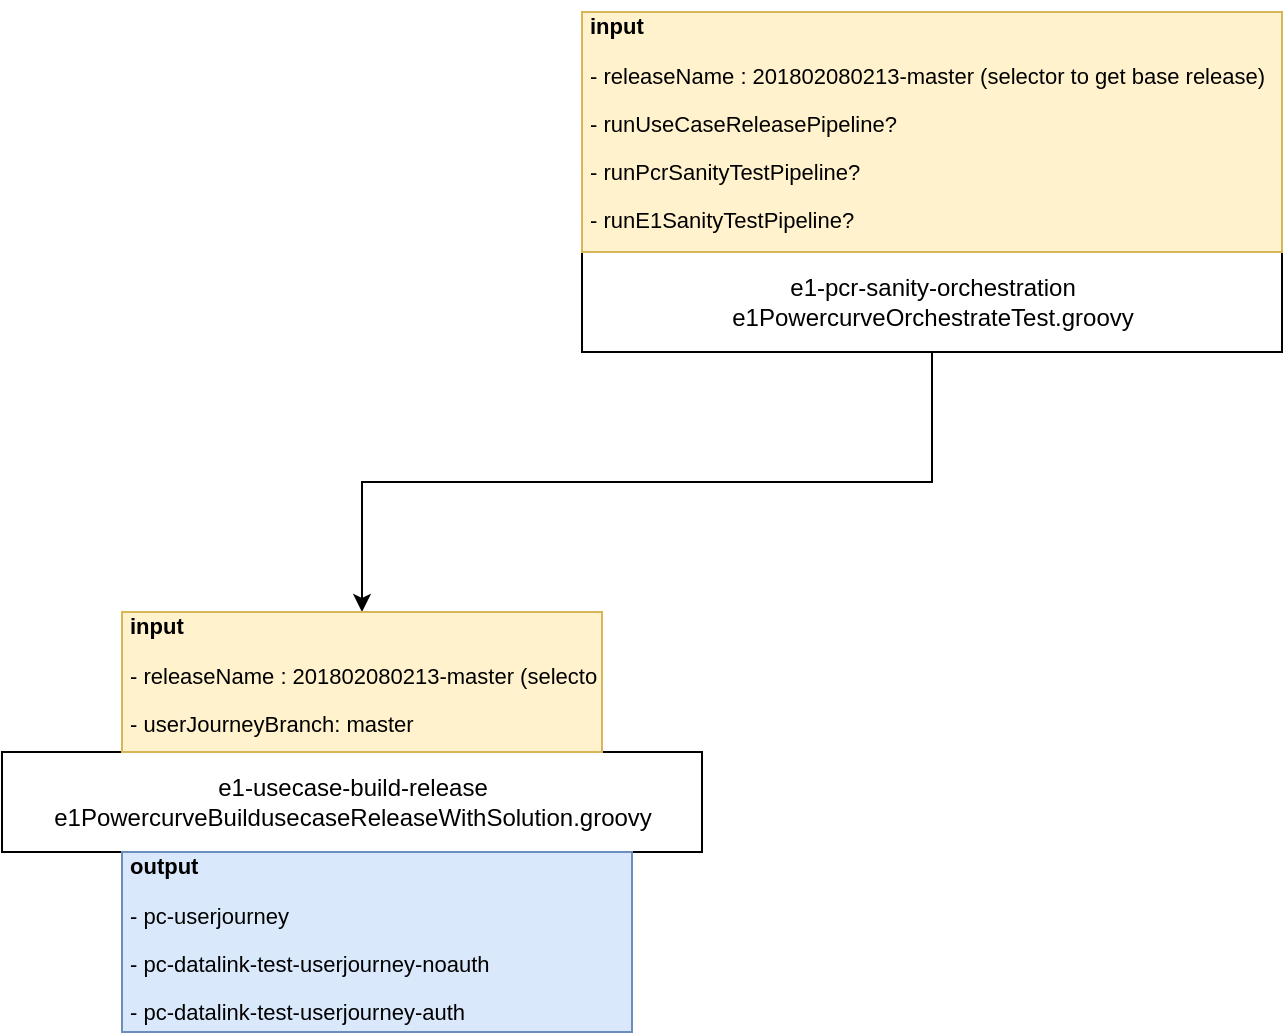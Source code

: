 <mxfile version="12.0.2" type="github" pages="1"><diagram id="nh97f3DB8T6fAiTZEevC" name="Page-1"><mxGraphModel dx="1085" dy="572" grid="1" gridSize="10" guides="1" tooltips="1" connect="1" arrows="1" fold="1" page="1" pageScale="1" pageWidth="9091" pageHeight="9013" math="0" shadow="0"><root><mxCell id="0"/><mxCell id="1" parent="0"/><mxCell id="XkYUCPxVyy74X-maITCf-5" value="&lt;span style=&quot;white-space: normal&quot;&gt;e1-usecase-build-release&lt;/span&gt;&lt;br style=&quot;white-space: normal&quot;&gt;&lt;span style=&quot;white-space: normal&quot;&gt;e1PowercurveBuildusecaseReleaseWithSolution.groovy&lt;/span&gt;" style="html=1;" vertex="1" parent="1"><mxGeometry x="30" y="530" width="350" height="50" as="geometry"/></mxCell><mxCell id="XkYUCPxVyy74X-maITCf-8" value="&lt;h1 style=&quot;font-size: 11px;&quot;&gt;&lt;font style=&quot;font-size: 11px;&quot;&gt;output&lt;/font&gt;&lt;/h1&gt;&lt;p style=&quot;font-size: 11px;&quot;&gt;- pc-userjourney&lt;/p&gt;&lt;p style=&quot;font-size: 11px;&quot;&gt;-&amp;nbsp;pc-datalink-test-userjourney-noauth&lt;/p&gt;&lt;p style=&quot;font-size: 11px;&quot;&gt;-&amp;nbsp;pc-datalink-test-userjourney-auth&lt;/p&gt;" style="text;html=1;strokeColor=#6c8ebf;fillColor=#dae8fc;spacing=4;spacingTop=-15;overflow=hidden;rounded=0;align=left;labelBorderColor=none;fontSize=11;" vertex="1" parent="1"><mxGeometry x="90" y="580" width="255" height="90" as="geometry"/></mxCell><mxCell id="XkYUCPxVyy74X-maITCf-13" style="edgeStyle=orthogonalEdgeStyle;rounded=0;orthogonalLoop=1;jettySize=auto;html=1;fontSize=11;entryX=0.5;entryY=0;entryDx=0;entryDy=0;" edge="1" parent="1" source="XkYUCPxVyy74X-maITCf-9" target="XkYUCPxVyy74X-maITCf-15"><mxGeometry relative="1" as="geometry"><mxPoint x="130" y="370" as="targetPoint"/></mxGeometry></mxCell><mxCell id="XkYUCPxVyy74X-maITCf-9" value="&lt;span style=&quot;white-space: normal&quot;&gt;e1-pcr-sanity-orchestration&lt;/span&gt;&lt;br style=&quot;white-space: normal&quot;&gt;&lt;span style=&quot;white-space: normal&quot;&gt;e1PowercurveOrchestrateTest.groovy&lt;/span&gt;" style="html=1;" vertex="1" parent="1"><mxGeometry x="320" y="280" width="350" height="50" as="geometry"/></mxCell><mxCell id="XkYUCPxVyy74X-maITCf-12" value="&lt;h1 style=&quot;font-size: 11px&quot;&gt;&lt;font style=&quot;font-size: 11px&quot;&gt;input&lt;/font&gt;&lt;/h1&gt;&lt;p style=&quot;font-size: 11px&quot;&gt;- releaseName :&amp;nbsp;201802080213-master (selector to get base release)&lt;/p&gt;&lt;p style=&quot;font-size: 11px&quot;&gt;- runUseCaseReleasePipeline?&lt;/p&gt;&lt;p style=&quot;font-size: 11px&quot;&gt;-&amp;nbsp;runPcrSanityTestPipeline?&lt;/p&gt;&lt;p style=&quot;font-size: 11px&quot;&gt;- runE1SanityTestPipeline?&lt;/p&gt;" style="text;html=1;strokeColor=#d6b656;fillColor=#fff2cc;spacing=4;spacingTop=-15;overflow=hidden;rounded=0;align=left;labelBorderColor=none;fontSize=11;" vertex="1" parent="1"><mxGeometry x="320" y="160" width="350" height="120" as="geometry"/></mxCell><mxCell id="XkYUCPxVyy74X-maITCf-15" value="&lt;h1 style=&quot;font-size: 11px&quot;&gt;&lt;font style=&quot;font-size: 11px&quot;&gt;input&lt;/font&gt;&lt;/h1&gt;&lt;p style=&quot;font-size: 11px&quot;&gt;- releaseName :&amp;nbsp;201802080213-master (selector to get base release)&lt;/p&gt;&lt;p style=&quot;font-size: 11px&quot;&gt;- userJourneyBranch: master&lt;/p&gt;" style="text;html=1;strokeColor=#d6b656;fillColor=#fff2cc;spacing=4;spacingTop=-15;overflow=hidden;rounded=0;align=left;labelBorderColor=none;fontSize=11;" vertex="1" parent="1"><mxGeometry x="90" y="460" width="240" height="70" as="geometry"/></mxCell></root></mxGraphModel></diagram></mxfile>
